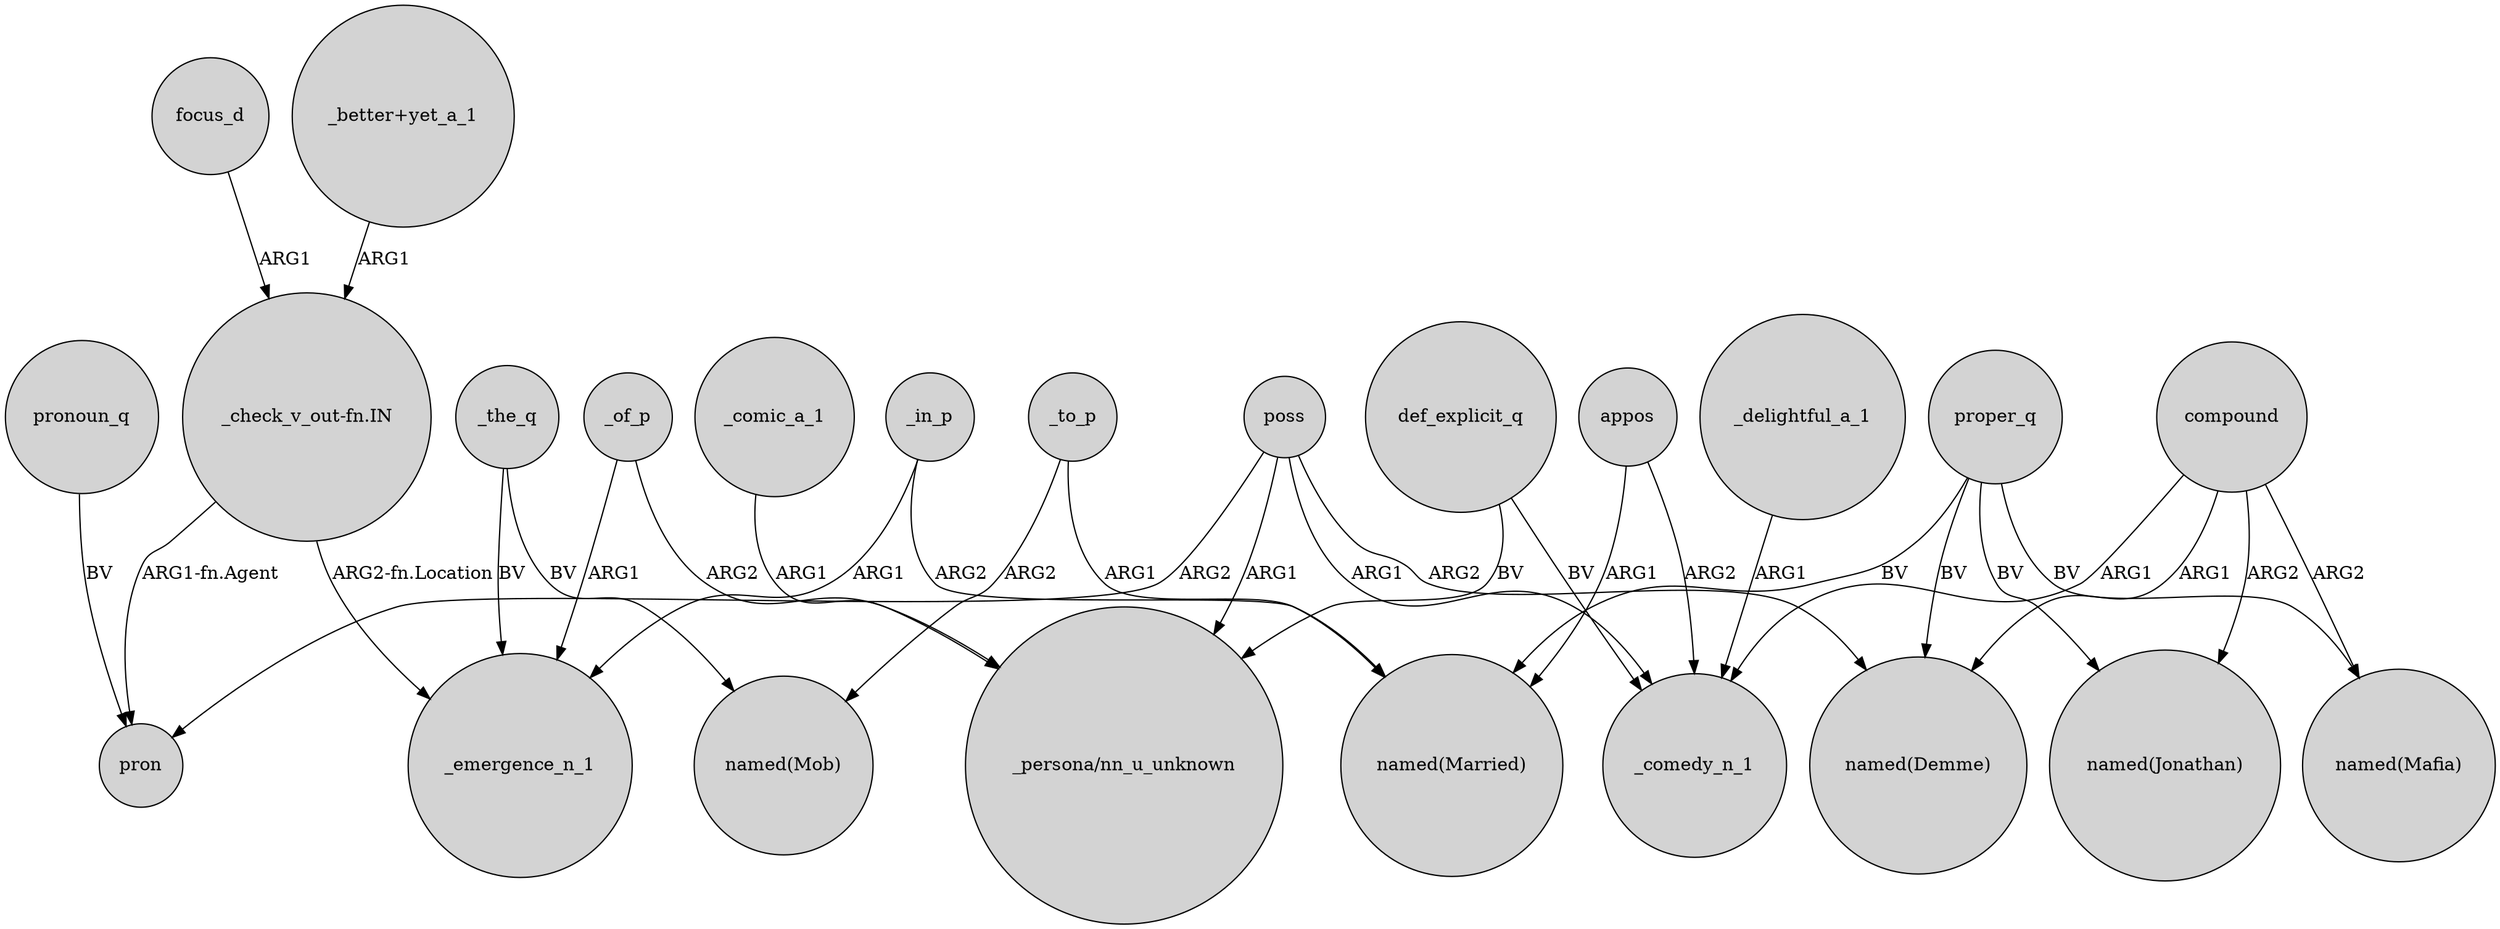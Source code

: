 digraph {
	node [shape=circle style=filled]
	poss -> "_persona/nn_u_unknown" [label=ARG1]
	_of_p -> "_persona/nn_u_unknown" [label=ARG2]
	focus_d -> "_check_v_out-fn.IN" [label=ARG1]
	_of_p -> _emergence_n_1 [label=ARG1]
	poss -> pron [label=ARG2]
	_the_q -> "named(Mob)" [label=BV]
	poss -> "named(Demme)" [label=ARG2]
	compound -> "named(Jonathan)" [label=ARG2]
	"_check_v_out-fn.IN" -> pron [label="ARG1-fn.Agent"]
	appos -> "named(Married)" [label=ARG1]
	def_explicit_q -> "_persona/nn_u_unknown" [label=BV]
	_in_p -> _emergence_n_1 [label=ARG1]
	compound -> "named(Mafia)" [label=ARG2]
	_the_q -> _emergence_n_1 [label=BV]
	poss -> _comedy_n_1 [label=ARG1]
	pronoun_q -> pron [label=BV]
	proper_q -> "named(Demme)" [label=BV]
	_delightful_a_1 -> _comedy_n_1 [label=ARG1]
	compound -> _comedy_n_1 [label=ARG1]
	_to_p -> "named(Mob)" [label=ARG2]
	def_explicit_q -> _comedy_n_1 [label=BV]
	appos -> _comedy_n_1 [label=ARG2]
	proper_q -> "named(Married)" [label=BV]
	compound -> "named(Demme)" [label=ARG1]
	"_check_v_out-fn.IN" -> _emergence_n_1 [label="ARG2-fn.Location"]
	_comic_a_1 -> "_persona/nn_u_unknown" [label=ARG1]
	proper_q -> "named(Mafia)" [label=BV]
	_in_p -> "named(Married)" [label=ARG2]
	_to_p -> "named(Married)" [label=ARG1]
	proper_q -> "named(Jonathan)" [label=BV]
	"_better+yet_a_1" -> "_check_v_out-fn.IN" [label=ARG1]
}
